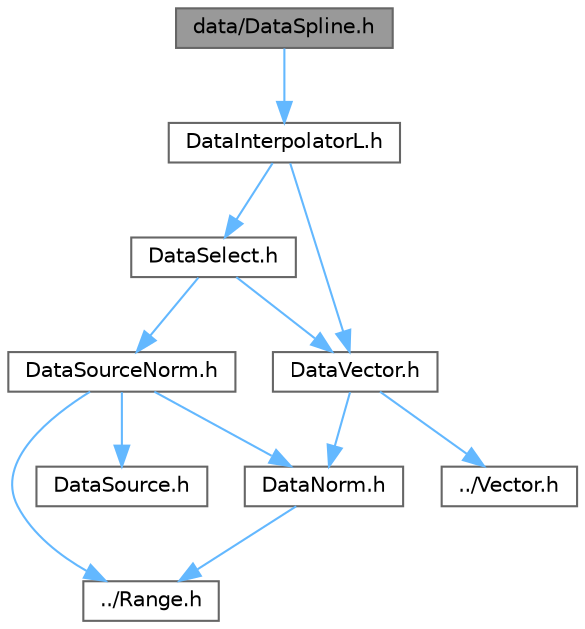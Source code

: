 digraph "data/DataSpline.h"
{
 // LATEX_PDF_SIZE
  bgcolor="transparent";
  edge [fontname=Helvetica,fontsize=10,labelfontname=Helvetica,labelfontsize=10];
  node [fontname=Helvetica,fontsize=10,shape=box,height=0.2,width=0.4];
  Node1 [label="data/DataSpline.h",height=0.2,width=0.4,color="gray40", fillcolor="grey60", style="filled", fontcolor="black",tooltip=" "];
  Node1 -> Node2 [color="steelblue1",style="solid"];
  Node2 [label="DataInterpolatorL.h",height=0.2,width=0.4,color="grey40", fillcolor="white", style="filled",URL="$_data_interpolator_l_8h.html",tooltip=" "];
  Node2 -> Node3 [color="steelblue1",style="solid"];
  Node3 [label="DataSelect.h",height=0.2,width=0.4,color="grey40", fillcolor="white", style="filled",URL="$_data_select_8h.html",tooltip=" "];
  Node3 -> Node4 [color="steelblue1",style="solid"];
  Node4 [label="DataSourceNorm.h",height=0.2,width=0.4,color="grey40", fillcolor="white", style="filled",URL="$_data_source_norm_8h.html",tooltip=" "];
  Node4 -> Node5 [color="steelblue1",style="solid"];
  Node5 [label="../Range.h",height=0.2,width=0.4,color="grey40", fillcolor="white", style="filled",URL="$_range_8h.html",tooltip=" "];
  Node4 -> Node6 [color="steelblue1",style="solid"];
  Node6 [label="DataNorm.h",height=0.2,width=0.4,color="grey40", fillcolor="white", style="filled",URL="$_data_norm_8h.html",tooltip=" "];
  Node6 -> Node5 [color="steelblue1",style="solid"];
  Node4 -> Node7 [color="steelblue1",style="solid"];
  Node7 [label="DataSource.h",height=0.2,width=0.4,color="grey40", fillcolor="white", style="filled",URL="$_data_source_8h.html",tooltip=" "];
  Node3 -> Node8 [color="steelblue1",style="solid"];
  Node8 [label="DataVector.h",height=0.2,width=0.4,color="grey40", fillcolor="white", style="filled",URL="$_data_vector_8h.html",tooltip=" "];
  Node8 -> Node9 [color="steelblue1",style="solid"];
  Node9 [label="../Vector.h",height=0.2,width=0.4,color="grey40", fillcolor="white", style="filled",URL="$_vector_8h.html",tooltip=" "];
  Node8 -> Node6 [color="steelblue1",style="solid"];
  Node2 -> Node8 [color="steelblue1",style="solid"];
}
